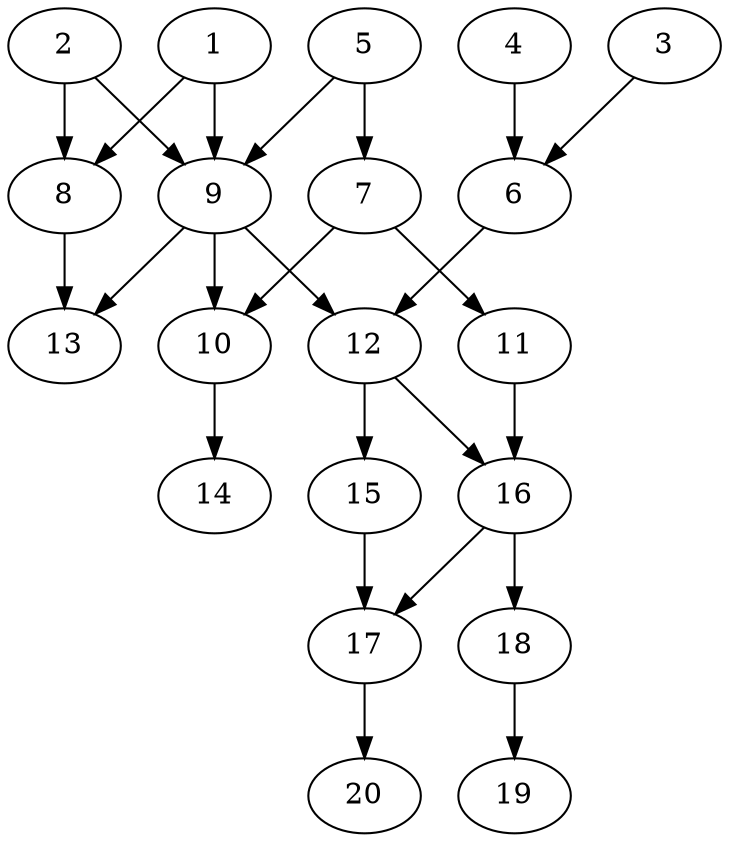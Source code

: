 // DAG automatically generated by daggen at Wed Jul 24 22:10:09 2019
// ./daggen --dot -n 20 --ccr 0.3 --fat 0.5 --regular 0.5 --density 0.5 --mindata 5242880 --maxdata 52428800 
digraph G {
  1 [size="94429867", alpha="0.19", expect_size="28328960"] 
  1 -> 8 [size ="28328960"]
  1 -> 9 [size ="28328960"]
  2 [size="111967573", alpha="0.18", expect_size="33590272"] 
  2 -> 8 [size ="33590272"]
  2 -> 9 [size ="33590272"]
  3 [size="92020053", alpha="0.17", expect_size="27606016"] 
  3 -> 6 [size ="27606016"]
  4 [size="83285333", alpha="0.12", expect_size="24985600"] 
  4 -> 6 [size ="24985600"]
  5 [size="26821973", alpha="0.18", expect_size="8046592"] 
  5 -> 7 [size ="8046592"]
  5 -> 9 [size ="8046592"]
  6 [size="157440000", alpha="0.05", expect_size="47232000"] 
  6 -> 12 [size ="47232000"]
  7 [size="49732267", alpha="0.19", expect_size="14919680"] 
  7 -> 10 [size ="14919680"]
  7 -> 11 [size ="14919680"]
  8 [size="159187627", alpha="0.06", expect_size="47756288"] 
  8 -> 13 [size ="47756288"]
  9 [size="169809920", alpha="0.19", expect_size="50942976"] 
  9 -> 10 [size ="50942976"]
  9 -> 12 [size ="50942976"]
  9 -> 13 [size ="50942976"]
  10 [size="114674347", alpha="0.00", expect_size="34402304"] 
  10 -> 14 [size ="34402304"]
  11 [size="81172480", alpha="0.07", expect_size="24351744"] 
  11 -> 16 [size ="24351744"]
  12 [size="76120747", alpha="0.04", expect_size="22836224"] 
  12 -> 15 [size ="22836224"]
  12 -> 16 [size ="22836224"]
  13 [size="63389013", alpha="0.04", expect_size="19016704"] 
  14 [size="43380053", alpha="0.12", expect_size="13014016"] 
  15 [size="135669760", alpha="0.14", expect_size="40700928"] 
  15 -> 17 [size ="40700928"]
  16 [size="121186987", alpha="0.04", expect_size="36356096"] 
  16 -> 17 [size ="36356096"]
  16 -> 18 [size ="36356096"]
  17 [size="159327573", alpha="0.08", expect_size="47798272"] 
  17 -> 20 [size ="47798272"]
  18 [size="150234453", alpha="0.17", expect_size="45070336"] 
  18 -> 19 [size ="45070336"]
  19 [size="42250240", alpha="0.02", expect_size="12675072"] 
  20 [size="31218347", alpha="0.15", expect_size="9365504"] 
}
